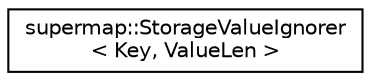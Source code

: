digraph "Graphical Class Hierarchy"
{
 // LATEX_PDF_SIZE
  edge [fontname="Helvetica",fontsize="10",labelfontname="Helvetica",labelfontsize="10"];
  node [fontname="Helvetica",fontsize="10",shape=record];
  rankdir="LR";
  Node0 [label="supermap::StorageValueIgnorer\l\< Key, ValueLen \>",height=0.2,width=0.4,color="black", fillcolor="white", style="filled",URL="$structsupermap_1_1StorageValueIgnorer.html",tooltip="Dedicated to skip value deserialization during storage reading."];
}
